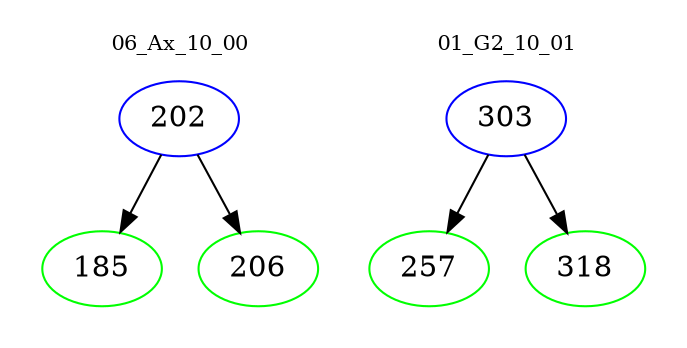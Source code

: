digraph{
subgraph cluster_0 {
color = white
label = "06_Ax_10_00";
fontsize=10;
T0_202 [label="202", color="blue"]
T0_202 -> T0_185 [color="black"]
T0_185 [label="185", color="green"]
T0_202 -> T0_206 [color="black"]
T0_206 [label="206", color="green"]
}
subgraph cluster_1 {
color = white
label = "01_G2_10_01";
fontsize=10;
T1_303 [label="303", color="blue"]
T1_303 -> T1_257 [color="black"]
T1_257 [label="257", color="green"]
T1_303 -> T1_318 [color="black"]
T1_318 [label="318", color="green"]
}
}
